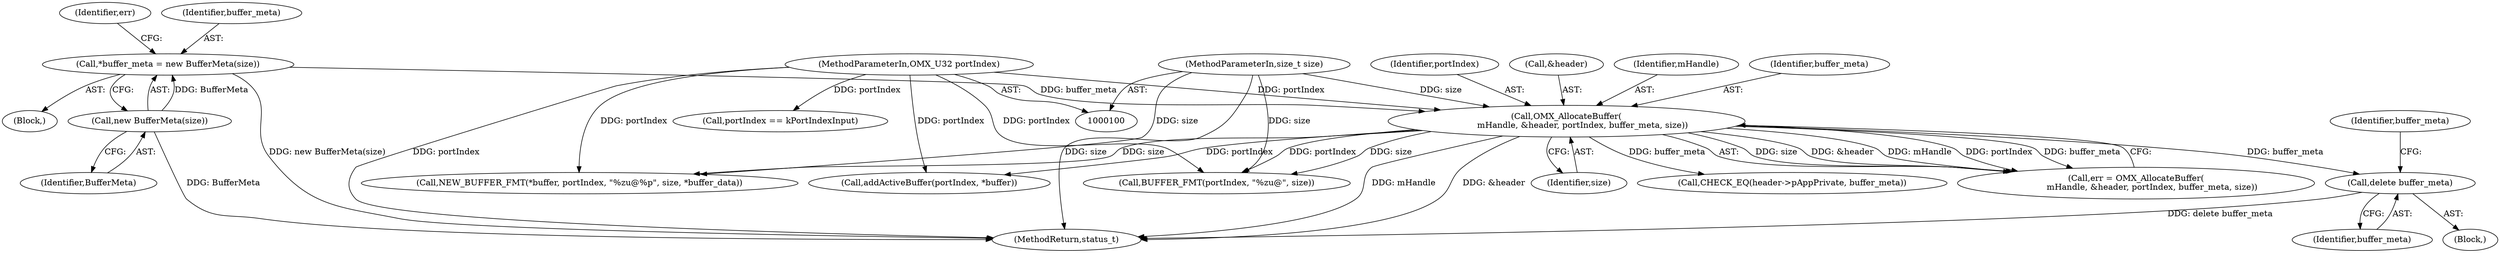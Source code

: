 digraph "0_Android_b351eabb428c7ca85a34513c64601f437923d576_2@pointer" {
"1000135" [label="(Call,delete buffer_meta)"];
"1000116" [label="(Call,OMX_AllocateBuffer(\n            mHandle, &header, portIndex, buffer_meta, size))"];
"1000101" [label="(MethodParameterIn,OMX_U32 portIndex)"];
"1000108" [label="(Call,*buffer_meta = new BufferMeta(size))"];
"1000110" [label="(Call,new BufferMeta(size))"];
"1000102" [label="(MethodParameterIn,size_t size)"];
"1000138" [label="(Identifier,buffer_meta)"];
"1000114" [label="(Call,err = OMX_AllocateBuffer(\n            mHandle, &header, portIndex, buffer_meta, size))"];
"1000111" [label="(Identifier,BufferMeta)"];
"1000135" [label="(Call,delete buffer_meta)"];
"1000191" [label="(MethodReturn,status_t)"];
"1000117" [label="(Identifier,mHandle)"];
"1000131" [label="(Call,BUFFER_FMT(portIndex, \"%zu@\", size))"];
"1000127" [label="(Block,)"];
"1000115" [label="(Identifier,err)"];
"1000121" [label="(Identifier,buffer_meta)"];
"1000173" [label="(Call,portIndex == kPortIndexInput)"];
"1000163" [label="(Call,addActiveBuffer(portIndex, *buffer))"];
"1000109" [label="(Identifier,buffer_meta)"];
"1000105" [label="(Block,)"];
"1000122" [label="(Identifier,size)"];
"1000102" [label="(MethodParameterIn,size_t size)"];
"1000110" [label="(Call,new BufferMeta(size))"];
"1000116" [label="(Call,OMX_AllocateBuffer(\n            mHandle, &header, portIndex, buffer_meta, size))"];
"1000120" [label="(Identifier,portIndex)"];
"1000118" [label="(Call,&header)"];
"1000181" [label="(Call,NEW_BUFFER_FMT(*buffer, portIndex, \"%zu@%p\", size, *buffer_data))"];
"1000108" [label="(Call,*buffer_meta = new BufferMeta(size))"];
"1000147" [label="(Call,CHECK_EQ(header->pAppPrivate, buffer_meta))"];
"1000136" [label="(Identifier,buffer_meta)"];
"1000101" [label="(MethodParameterIn,OMX_U32 portIndex)"];
"1000135" -> "1000127"  [label="AST: "];
"1000135" -> "1000136"  [label="CFG: "];
"1000136" -> "1000135"  [label="AST: "];
"1000138" -> "1000135"  [label="CFG: "];
"1000135" -> "1000191"  [label="DDG: delete buffer_meta"];
"1000116" -> "1000135"  [label="DDG: buffer_meta"];
"1000116" -> "1000114"  [label="AST: "];
"1000116" -> "1000122"  [label="CFG: "];
"1000117" -> "1000116"  [label="AST: "];
"1000118" -> "1000116"  [label="AST: "];
"1000120" -> "1000116"  [label="AST: "];
"1000121" -> "1000116"  [label="AST: "];
"1000122" -> "1000116"  [label="AST: "];
"1000114" -> "1000116"  [label="CFG: "];
"1000116" -> "1000191"  [label="DDG: &header"];
"1000116" -> "1000191"  [label="DDG: mHandle"];
"1000116" -> "1000114"  [label="DDG: size"];
"1000116" -> "1000114"  [label="DDG: &header"];
"1000116" -> "1000114"  [label="DDG: mHandle"];
"1000116" -> "1000114"  [label="DDG: portIndex"];
"1000116" -> "1000114"  [label="DDG: buffer_meta"];
"1000101" -> "1000116"  [label="DDG: portIndex"];
"1000108" -> "1000116"  [label="DDG: buffer_meta"];
"1000102" -> "1000116"  [label="DDG: size"];
"1000116" -> "1000131"  [label="DDG: portIndex"];
"1000116" -> "1000131"  [label="DDG: size"];
"1000116" -> "1000147"  [label="DDG: buffer_meta"];
"1000116" -> "1000163"  [label="DDG: portIndex"];
"1000116" -> "1000181"  [label="DDG: size"];
"1000101" -> "1000100"  [label="AST: "];
"1000101" -> "1000191"  [label="DDG: portIndex"];
"1000101" -> "1000131"  [label="DDG: portIndex"];
"1000101" -> "1000163"  [label="DDG: portIndex"];
"1000101" -> "1000173"  [label="DDG: portIndex"];
"1000101" -> "1000181"  [label="DDG: portIndex"];
"1000108" -> "1000105"  [label="AST: "];
"1000108" -> "1000110"  [label="CFG: "];
"1000109" -> "1000108"  [label="AST: "];
"1000110" -> "1000108"  [label="AST: "];
"1000115" -> "1000108"  [label="CFG: "];
"1000108" -> "1000191"  [label="DDG: new BufferMeta(size)"];
"1000110" -> "1000108"  [label="DDG: BufferMeta"];
"1000110" -> "1000111"  [label="CFG: "];
"1000111" -> "1000110"  [label="AST: "];
"1000110" -> "1000191"  [label="DDG: BufferMeta"];
"1000102" -> "1000100"  [label="AST: "];
"1000102" -> "1000191"  [label="DDG: size"];
"1000102" -> "1000131"  [label="DDG: size"];
"1000102" -> "1000181"  [label="DDG: size"];
}
